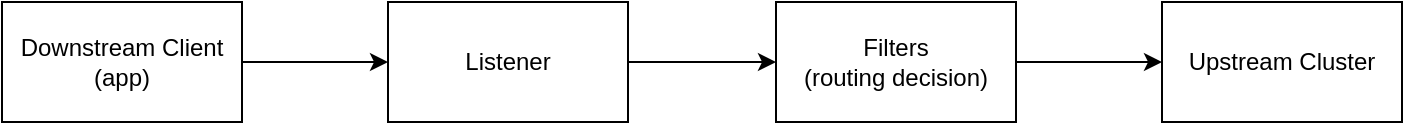 <mxfile version="13.1.3">
    <diagram id="6hGFLwfOUW9BJ-s0fimq" name="Page-1">
        <mxGraphModel dx="734" dy="818" grid="1" gridSize="10" guides="1" tooltips="1" connect="1" arrows="1" fold="1" page="1" pageScale="1" pageWidth="827" pageHeight="1169" math="0" shadow="0">
            <root>
                <mxCell id="0"/>
                <mxCell id="1" parent="0"/>
                <mxCell id="9" style="edgeStyle=orthogonalEdgeStyle;rounded=0;orthogonalLoop=1;jettySize=auto;html=1;entryX=0;entryY=0.5;entryDx=0;entryDy=0;" edge="1" parent="1" source="2" target="3">
                    <mxGeometry relative="1" as="geometry"/>
                </mxCell>
                <mxCell id="2" value="Downstream Client&lt;br&gt;(app)" style="rounded=0;whiteSpace=wrap;html=1;" vertex="1" parent="1">
                    <mxGeometry x="40" y="340" width="120" height="60" as="geometry"/>
                </mxCell>
                <mxCell id="10" style="edgeStyle=orthogonalEdgeStyle;rounded=0;orthogonalLoop=1;jettySize=auto;html=1;" edge="1" parent="1" source="3" target="4">
                    <mxGeometry relative="1" as="geometry"/>
                </mxCell>
                <mxCell id="3" value="Listener" style="rounded=0;whiteSpace=wrap;html=1;" vertex="1" parent="1">
                    <mxGeometry x="233" y="340" width="120" height="60" as="geometry"/>
                </mxCell>
                <mxCell id="14" style="edgeStyle=orthogonalEdgeStyle;rounded=0;orthogonalLoop=1;jettySize=auto;html=1;" edge="1" parent="1" source="4" target="13">
                    <mxGeometry relative="1" as="geometry"/>
                </mxCell>
                <mxCell id="4" value="&lt;div&gt;Filters&lt;/div&gt;&lt;div&gt;(routing decision)&lt;/div&gt;" style="rounded=0;whiteSpace=wrap;html=1;" vertex="1" parent="1">
                    <mxGeometry x="427" y="340" width="120" height="60" as="geometry"/>
                </mxCell>
                <mxCell id="13" value="Upstream Cluster" style="rounded=0;whiteSpace=wrap;html=1;" vertex="1" parent="1">
                    <mxGeometry x="620" y="340" width="120" height="60" as="geometry"/>
                </mxCell>
            </root>
        </mxGraphModel>
    </diagram>
</mxfile>